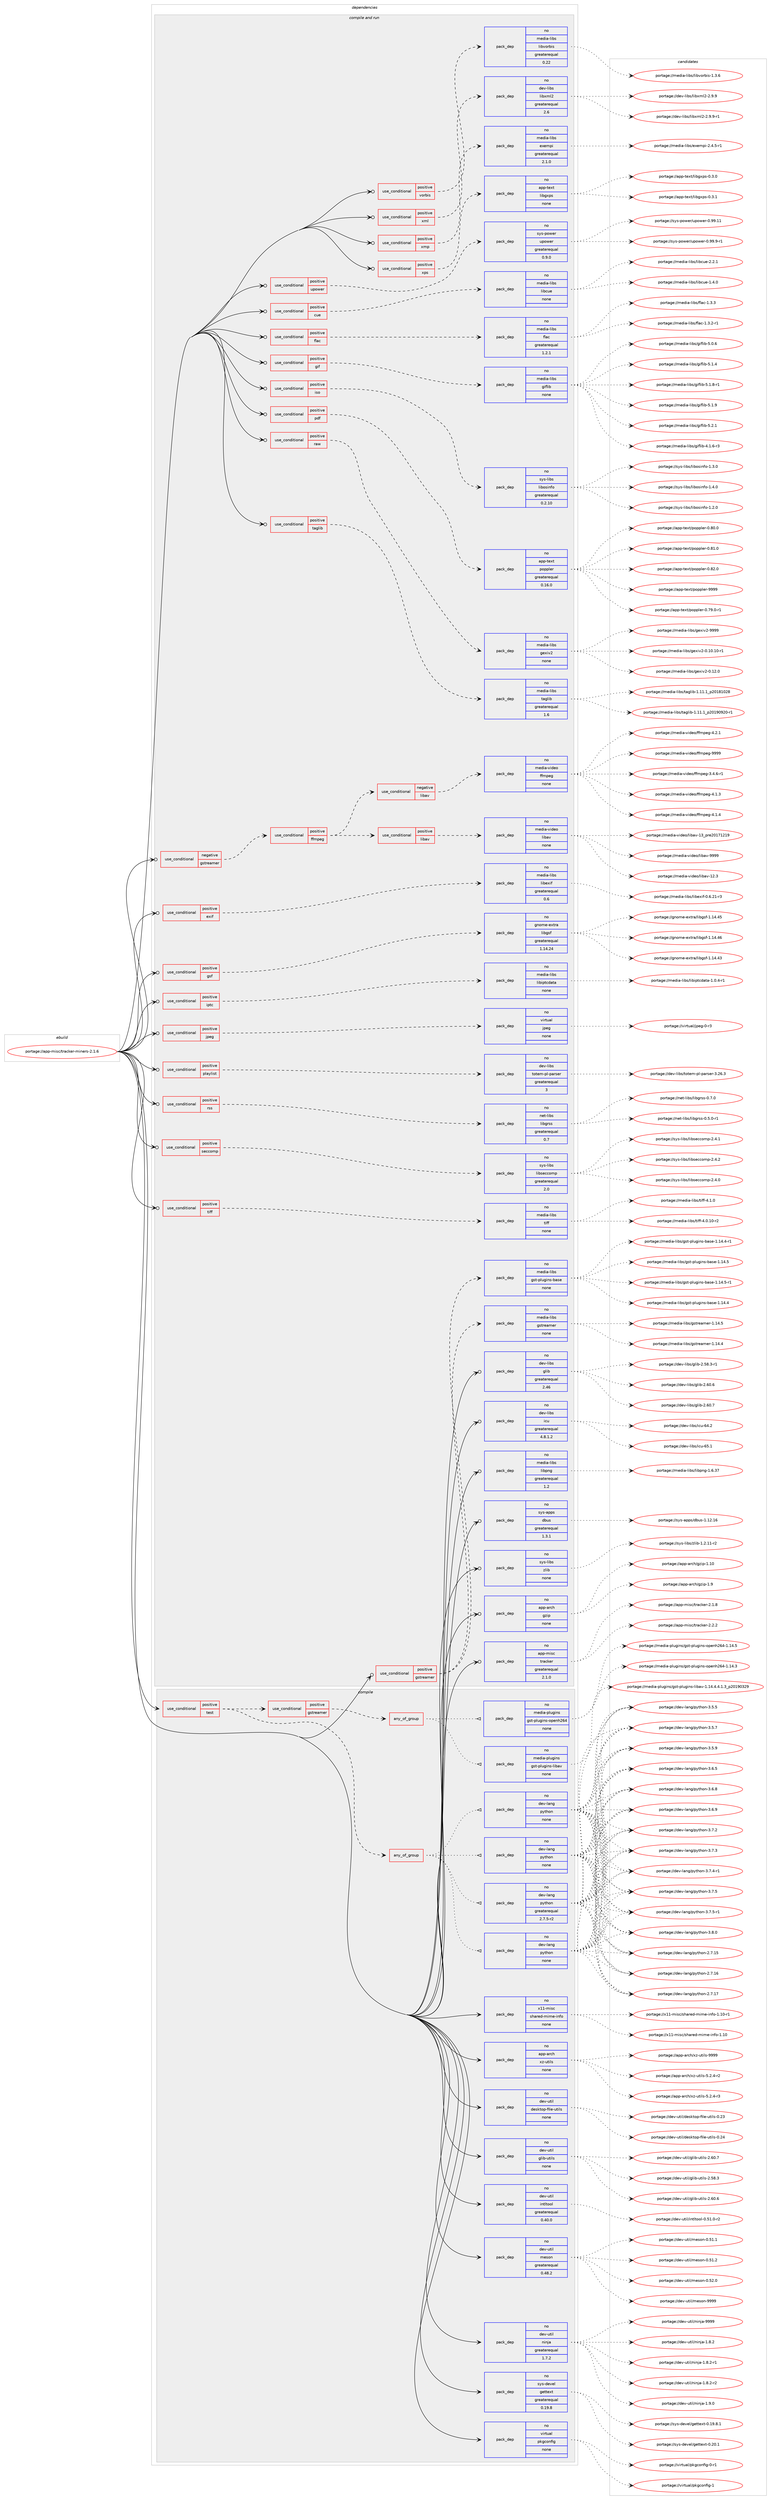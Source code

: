 digraph prolog {

# *************
# Graph options
# *************

newrank=true;
concentrate=true;
compound=true;
graph [rankdir=LR,fontname=Helvetica,fontsize=10,ranksep=1.5];#, ranksep=2.5, nodesep=0.2];
edge  [arrowhead=vee];
node  [fontname=Helvetica,fontsize=10];

# **********
# The ebuild
# **********

subgraph cluster_leftcol {
color=gray;
rank=same;
label=<<i>ebuild</i>>;
id [label="portage://app-misc/tracker-miners-2.1.6", color=red, width=4, href="../app-misc/tracker-miners-2.1.6.svg"];
}

# ****************
# The dependencies
# ****************

subgraph cluster_midcol {
color=gray;
label=<<i>dependencies</i>>;
subgraph cluster_compile {
fillcolor="#eeeeee";
style=filled;
label=<<i>compile</i>>;
subgraph cond9054 {
dependency36237 [label=<<TABLE BORDER="0" CELLBORDER="1" CELLSPACING="0" CELLPADDING="4"><TR><TD ROWSPAN="3" CELLPADDING="10">use_conditional</TD></TR><TR><TD>positive</TD></TR><TR><TD>test</TD></TR></TABLE>>, shape=none, color=red];
subgraph any576 {
dependency36238 [label=<<TABLE BORDER="0" CELLBORDER="1" CELLSPACING="0" CELLPADDING="4"><TR><TD CELLPADDING="10">any_of_group</TD></TR></TABLE>>, shape=none, color=red];subgraph pack26591 {
dependency36239 [label=<<TABLE BORDER="0" CELLBORDER="1" CELLSPACING="0" CELLPADDING="4" WIDTH="220"><TR><TD ROWSPAN="6" CELLPADDING="30">pack_dep</TD></TR><TR><TD WIDTH="110">no</TD></TR><TR><TD>dev-lang</TD></TR><TR><TD>python</TD></TR><TR><TD>none</TD></TR><TR><TD></TD></TR></TABLE>>, shape=none, color=blue];
}
dependency36238:e -> dependency36239:w [weight=20,style="dotted",arrowhead="oinv"];
subgraph pack26592 {
dependency36240 [label=<<TABLE BORDER="0" CELLBORDER="1" CELLSPACING="0" CELLPADDING="4" WIDTH="220"><TR><TD ROWSPAN="6" CELLPADDING="30">pack_dep</TD></TR><TR><TD WIDTH="110">no</TD></TR><TR><TD>dev-lang</TD></TR><TR><TD>python</TD></TR><TR><TD>none</TD></TR><TR><TD></TD></TR></TABLE>>, shape=none, color=blue];
}
dependency36238:e -> dependency36240:w [weight=20,style="dotted",arrowhead="oinv"];
subgraph pack26593 {
dependency36241 [label=<<TABLE BORDER="0" CELLBORDER="1" CELLSPACING="0" CELLPADDING="4" WIDTH="220"><TR><TD ROWSPAN="6" CELLPADDING="30">pack_dep</TD></TR><TR><TD WIDTH="110">no</TD></TR><TR><TD>dev-lang</TD></TR><TR><TD>python</TD></TR><TR><TD>none</TD></TR><TR><TD></TD></TR></TABLE>>, shape=none, color=blue];
}
dependency36238:e -> dependency36241:w [weight=20,style="dotted",arrowhead="oinv"];
subgraph pack26594 {
dependency36242 [label=<<TABLE BORDER="0" CELLBORDER="1" CELLSPACING="0" CELLPADDING="4" WIDTH="220"><TR><TD ROWSPAN="6" CELLPADDING="30">pack_dep</TD></TR><TR><TD WIDTH="110">no</TD></TR><TR><TD>dev-lang</TD></TR><TR><TD>python</TD></TR><TR><TD>greaterequal</TD></TR><TR><TD>2.7.5-r2</TD></TR></TABLE>>, shape=none, color=blue];
}
dependency36238:e -> dependency36242:w [weight=20,style="dotted",arrowhead="oinv"];
}
dependency36237:e -> dependency36238:w [weight=20,style="dashed",arrowhead="vee"];
subgraph cond9055 {
dependency36243 [label=<<TABLE BORDER="0" CELLBORDER="1" CELLSPACING="0" CELLPADDING="4"><TR><TD ROWSPAN="3" CELLPADDING="10">use_conditional</TD></TR><TR><TD>positive</TD></TR><TR><TD>gstreamer</TD></TR></TABLE>>, shape=none, color=red];
subgraph any577 {
dependency36244 [label=<<TABLE BORDER="0" CELLBORDER="1" CELLSPACING="0" CELLPADDING="4"><TR><TD CELLPADDING="10">any_of_group</TD></TR></TABLE>>, shape=none, color=red];subgraph pack26595 {
dependency36245 [label=<<TABLE BORDER="0" CELLBORDER="1" CELLSPACING="0" CELLPADDING="4" WIDTH="220"><TR><TD ROWSPAN="6" CELLPADDING="30">pack_dep</TD></TR><TR><TD WIDTH="110">no</TD></TR><TR><TD>media-plugins</TD></TR><TR><TD>gst-plugins-libav</TD></TR><TR><TD>none</TD></TR><TR><TD></TD></TR></TABLE>>, shape=none, color=blue];
}
dependency36244:e -> dependency36245:w [weight=20,style="dotted",arrowhead="oinv"];
subgraph pack26596 {
dependency36246 [label=<<TABLE BORDER="0" CELLBORDER="1" CELLSPACING="0" CELLPADDING="4" WIDTH="220"><TR><TD ROWSPAN="6" CELLPADDING="30">pack_dep</TD></TR><TR><TD WIDTH="110">no</TD></TR><TR><TD>media-plugins</TD></TR><TR><TD>gst-plugins-openh264</TD></TR><TR><TD>none</TD></TR><TR><TD></TD></TR></TABLE>>, shape=none, color=blue];
}
dependency36244:e -> dependency36246:w [weight=20,style="dotted",arrowhead="oinv"];
}
dependency36243:e -> dependency36244:w [weight=20,style="dashed",arrowhead="vee"];
}
dependency36237:e -> dependency36243:w [weight=20,style="dashed",arrowhead="vee"];
}
id:e -> dependency36237:w [weight=20,style="solid",arrowhead="vee"];
subgraph pack26597 {
dependency36247 [label=<<TABLE BORDER="0" CELLBORDER="1" CELLSPACING="0" CELLPADDING="4" WIDTH="220"><TR><TD ROWSPAN="6" CELLPADDING="30">pack_dep</TD></TR><TR><TD WIDTH="110">no</TD></TR><TR><TD>app-arch</TD></TR><TR><TD>xz-utils</TD></TR><TR><TD>none</TD></TR><TR><TD></TD></TR></TABLE>>, shape=none, color=blue];
}
id:e -> dependency36247:w [weight=20,style="solid",arrowhead="vee"];
subgraph pack26598 {
dependency36248 [label=<<TABLE BORDER="0" CELLBORDER="1" CELLSPACING="0" CELLPADDING="4" WIDTH="220"><TR><TD ROWSPAN="6" CELLPADDING="30">pack_dep</TD></TR><TR><TD WIDTH="110">no</TD></TR><TR><TD>dev-util</TD></TR><TR><TD>desktop-file-utils</TD></TR><TR><TD>none</TD></TR><TR><TD></TD></TR></TABLE>>, shape=none, color=blue];
}
id:e -> dependency36248:w [weight=20,style="solid",arrowhead="vee"];
subgraph pack26599 {
dependency36249 [label=<<TABLE BORDER="0" CELLBORDER="1" CELLSPACING="0" CELLPADDING="4" WIDTH="220"><TR><TD ROWSPAN="6" CELLPADDING="30">pack_dep</TD></TR><TR><TD WIDTH="110">no</TD></TR><TR><TD>dev-util</TD></TR><TR><TD>glib-utils</TD></TR><TR><TD>none</TD></TR><TR><TD></TD></TR></TABLE>>, shape=none, color=blue];
}
id:e -> dependency36249:w [weight=20,style="solid",arrowhead="vee"];
subgraph pack26600 {
dependency36250 [label=<<TABLE BORDER="0" CELLBORDER="1" CELLSPACING="0" CELLPADDING="4" WIDTH="220"><TR><TD ROWSPAN="6" CELLPADDING="30">pack_dep</TD></TR><TR><TD WIDTH="110">no</TD></TR><TR><TD>dev-util</TD></TR><TR><TD>intltool</TD></TR><TR><TD>greaterequal</TD></TR><TR><TD>0.40.0</TD></TR></TABLE>>, shape=none, color=blue];
}
id:e -> dependency36250:w [weight=20,style="solid",arrowhead="vee"];
subgraph pack26601 {
dependency36251 [label=<<TABLE BORDER="0" CELLBORDER="1" CELLSPACING="0" CELLPADDING="4" WIDTH="220"><TR><TD ROWSPAN="6" CELLPADDING="30">pack_dep</TD></TR><TR><TD WIDTH="110">no</TD></TR><TR><TD>dev-util</TD></TR><TR><TD>meson</TD></TR><TR><TD>greaterequal</TD></TR><TR><TD>0.48.2</TD></TR></TABLE>>, shape=none, color=blue];
}
id:e -> dependency36251:w [weight=20,style="solid",arrowhead="vee"];
subgraph pack26602 {
dependency36252 [label=<<TABLE BORDER="0" CELLBORDER="1" CELLSPACING="0" CELLPADDING="4" WIDTH="220"><TR><TD ROWSPAN="6" CELLPADDING="30">pack_dep</TD></TR><TR><TD WIDTH="110">no</TD></TR><TR><TD>dev-util</TD></TR><TR><TD>ninja</TD></TR><TR><TD>greaterequal</TD></TR><TR><TD>1.7.2</TD></TR></TABLE>>, shape=none, color=blue];
}
id:e -> dependency36252:w [weight=20,style="solid",arrowhead="vee"];
subgraph pack26603 {
dependency36253 [label=<<TABLE BORDER="0" CELLBORDER="1" CELLSPACING="0" CELLPADDING="4" WIDTH="220"><TR><TD ROWSPAN="6" CELLPADDING="30">pack_dep</TD></TR><TR><TD WIDTH="110">no</TD></TR><TR><TD>sys-devel</TD></TR><TR><TD>gettext</TD></TR><TR><TD>greaterequal</TD></TR><TR><TD>0.19.8</TD></TR></TABLE>>, shape=none, color=blue];
}
id:e -> dependency36253:w [weight=20,style="solid",arrowhead="vee"];
subgraph pack26604 {
dependency36254 [label=<<TABLE BORDER="0" CELLBORDER="1" CELLSPACING="0" CELLPADDING="4" WIDTH="220"><TR><TD ROWSPAN="6" CELLPADDING="30">pack_dep</TD></TR><TR><TD WIDTH="110">no</TD></TR><TR><TD>virtual</TD></TR><TR><TD>pkgconfig</TD></TR><TR><TD>none</TD></TR><TR><TD></TD></TR></TABLE>>, shape=none, color=blue];
}
id:e -> dependency36254:w [weight=20,style="solid",arrowhead="vee"];
subgraph pack26605 {
dependency36255 [label=<<TABLE BORDER="0" CELLBORDER="1" CELLSPACING="0" CELLPADDING="4" WIDTH="220"><TR><TD ROWSPAN="6" CELLPADDING="30">pack_dep</TD></TR><TR><TD WIDTH="110">no</TD></TR><TR><TD>x11-misc</TD></TR><TR><TD>shared-mime-info</TD></TR><TR><TD>none</TD></TR><TR><TD></TD></TR></TABLE>>, shape=none, color=blue];
}
id:e -> dependency36255:w [weight=20,style="solid",arrowhead="vee"];
}
subgraph cluster_compileandrun {
fillcolor="#eeeeee";
style=filled;
label=<<i>compile and run</i>>;
subgraph cond9056 {
dependency36256 [label=<<TABLE BORDER="0" CELLBORDER="1" CELLSPACING="0" CELLPADDING="4"><TR><TD ROWSPAN="3" CELLPADDING="10">use_conditional</TD></TR><TR><TD>negative</TD></TR><TR><TD>gstreamer</TD></TR></TABLE>>, shape=none, color=red];
subgraph cond9057 {
dependency36257 [label=<<TABLE BORDER="0" CELLBORDER="1" CELLSPACING="0" CELLPADDING="4"><TR><TD ROWSPAN="3" CELLPADDING="10">use_conditional</TD></TR><TR><TD>positive</TD></TR><TR><TD>ffmpeg</TD></TR></TABLE>>, shape=none, color=red];
subgraph cond9058 {
dependency36258 [label=<<TABLE BORDER="0" CELLBORDER="1" CELLSPACING="0" CELLPADDING="4"><TR><TD ROWSPAN="3" CELLPADDING="10">use_conditional</TD></TR><TR><TD>positive</TD></TR><TR><TD>libav</TD></TR></TABLE>>, shape=none, color=red];
subgraph pack26606 {
dependency36259 [label=<<TABLE BORDER="0" CELLBORDER="1" CELLSPACING="0" CELLPADDING="4" WIDTH="220"><TR><TD ROWSPAN="6" CELLPADDING="30">pack_dep</TD></TR><TR><TD WIDTH="110">no</TD></TR><TR><TD>media-video</TD></TR><TR><TD>libav</TD></TR><TR><TD>none</TD></TR><TR><TD></TD></TR></TABLE>>, shape=none, color=blue];
}
dependency36258:e -> dependency36259:w [weight=20,style="dashed",arrowhead="vee"];
}
dependency36257:e -> dependency36258:w [weight=20,style="dashed",arrowhead="vee"];
subgraph cond9059 {
dependency36260 [label=<<TABLE BORDER="0" CELLBORDER="1" CELLSPACING="0" CELLPADDING="4"><TR><TD ROWSPAN="3" CELLPADDING="10">use_conditional</TD></TR><TR><TD>negative</TD></TR><TR><TD>libav</TD></TR></TABLE>>, shape=none, color=red];
subgraph pack26607 {
dependency36261 [label=<<TABLE BORDER="0" CELLBORDER="1" CELLSPACING="0" CELLPADDING="4" WIDTH="220"><TR><TD ROWSPAN="6" CELLPADDING="30">pack_dep</TD></TR><TR><TD WIDTH="110">no</TD></TR><TR><TD>media-video</TD></TR><TR><TD>ffmpeg</TD></TR><TR><TD>none</TD></TR><TR><TD></TD></TR></TABLE>>, shape=none, color=blue];
}
dependency36260:e -> dependency36261:w [weight=20,style="dashed",arrowhead="vee"];
}
dependency36257:e -> dependency36260:w [weight=20,style="dashed",arrowhead="vee"];
}
dependency36256:e -> dependency36257:w [weight=20,style="dashed",arrowhead="vee"];
}
id:e -> dependency36256:w [weight=20,style="solid",arrowhead="odotvee"];
subgraph cond9060 {
dependency36262 [label=<<TABLE BORDER="0" CELLBORDER="1" CELLSPACING="0" CELLPADDING="4"><TR><TD ROWSPAN="3" CELLPADDING="10">use_conditional</TD></TR><TR><TD>positive</TD></TR><TR><TD>cue</TD></TR></TABLE>>, shape=none, color=red];
subgraph pack26608 {
dependency36263 [label=<<TABLE BORDER="0" CELLBORDER="1" CELLSPACING="0" CELLPADDING="4" WIDTH="220"><TR><TD ROWSPAN="6" CELLPADDING="30">pack_dep</TD></TR><TR><TD WIDTH="110">no</TD></TR><TR><TD>media-libs</TD></TR><TR><TD>libcue</TD></TR><TR><TD>none</TD></TR><TR><TD></TD></TR></TABLE>>, shape=none, color=blue];
}
dependency36262:e -> dependency36263:w [weight=20,style="dashed",arrowhead="vee"];
}
id:e -> dependency36262:w [weight=20,style="solid",arrowhead="odotvee"];
subgraph cond9061 {
dependency36264 [label=<<TABLE BORDER="0" CELLBORDER="1" CELLSPACING="0" CELLPADDING="4"><TR><TD ROWSPAN="3" CELLPADDING="10">use_conditional</TD></TR><TR><TD>positive</TD></TR><TR><TD>exif</TD></TR></TABLE>>, shape=none, color=red];
subgraph pack26609 {
dependency36265 [label=<<TABLE BORDER="0" CELLBORDER="1" CELLSPACING="0" CELLPADDING="4" WIDTH="220"><TR><TD ROWSPAN="6" CELLPADDING="30">pack_dep</TD></TR><TR><TD WIDTH="110">no</TD></TR><TR><TD>media-libs</TD></TR><TR><TD>libexif</TD></TR><TR><TD>greaterequal</TD></TR><TR><TD>0.6</TD></TR></TABLE>>, shape=none, color=blue];
}
dependency36264:e -> dependency36265:w [weight=20,style="dashed",arrowhead="vee"];
}
id:e -> dependency36264:w [weight=20,style="solid",arrowhead="odotvee"];
subgraph cond9062 {
dependency36266 [label=<<TABLE BORDER="0" CELLBORDER="1" CELLSPACING="0" CELLPADDING="4"><TR><TD ROWSPAN="3" CELLPADDING="10">use_conditional</TD></TR><TR><TD>positive</TD></TR><TR><TD>flac</TD></TR></TABLE>>, shape=none, color=red];
subgraph pack26610 {
dependency36267 [label=<<TABLE BORDER="0" CELLBORDER="1" CELLSPACING="0" CELLPADDING="4" WIDTH="220"><TR><TD ROWSPAN="6" CELLPADDING="30">pack_dep</TD></TR><TR><TD WIDTH="110">no</TD></TR><TR><TD>media-libs</TD></TR><TR><TD>flac</TD></TR><TR><TD>greaterequal</TD></TR><TR><TD>1.2.1</TD></TR></TABLE>>, shape=none, color=blue];
}
dependency36266:e -> dependency36267:w [weight=20,style="dashed",arrowhead="vee"];
}
id:e -> dependency36266:w [weight=20,style="solid",arrowhead="odotvee"];
subgraph cond9063 {
dependency36268 [label=<<TABLE BORDER="0" CELLBORDER="1" CELLSPACING="0" CELLPADDING="4"><TR><TD ROWSPAN="3" CELLPADDING="10">use_conditional</TD></TR><TR><TD>positive</TD></TR><TR><TD>gif</TD></TR></TABLE>>, shape=none, color=red];
subgraph pack26611 {
dependency36269 [label=<<TABLE BORDER="0" CELLBORDER="1" CELLSPACING="0" CELLPADDING="4" WIDTH="220"><TR><TD ROWSPAN="6" CELLPADDING="30">pack_dep</TD></TR><TR><TD WIDTH="110">no</TD></TR><TR><TD>media-libs</TD></TR><TR><TD>giflib</TD></TR><TR><TD>none</TD></TR><TR><TD></TD></TR></TABLE>>, shape=none, color=blue];
}
dependency36268:e -> dependency36269:w [weight=20,style="dashed",arrowhead="vee"];
}
id:e -> dependency36268:w [weight=20,style="solid",arrowhead="odotvee"];
subgraph cond9064 {
dependency36270 [label=<<TABLE BORDER="0" CELLBORDER="1" CELLSPACING="0" CELLPADDING="4"><TR><TD ROWSPAN="3" CELLPADDING="10">use_conditional</TD></TR><TR><TD>positive</TD></TR><TR><TD>gsf</TD></TR></TABLE>>, shape=none, color=red];
subgraph pack26612 {
dependency36271 [label=<<TABLE BORDER="0" CELLBORDER="1" CELLSPACING="0" CELLPADDING="4" WIDTH="220"><TR><TD ROWSPAN="6" CELLPADDING="30">pack_dep</TD></TR><TR><TD WIDTH="110">no</TD></TR><TR><TD>gnome-extra</TD></TR><TR><TD>libgsf</TD></TR><TR><TD>greaterequal</TD></TR><TR><TD>1.14.24</TD></TR></TABLE>>, shape=none, color=blue];
}
dependency36270:e -> dependency36271:w [weight=20,style="dashed",arrowhead="vee"];
}
id:e -> dependency36270:w [weight=20,style="solid",arrowhead="odotvee"];
subgraph cond9065 {
dependency36272 [label=<<TABLE BORDER="0" CELLBORDER="1" CELLSPACING="0" CELLPADDING="4"><TR><TD ROWSPAN="3" CELLPADDING="10">use_conditional</TD></TR><TR><TD>positive</TD></TR><TR><TD>gstreamer</TD></TR></TABLE>>, shape=none, color=red];
subgraph pack26613 {
dependency36273 [label=<<TABLE BORDER="0" CELLBORDER="1" CELLSPACING="0" CELLPADDING="4" WIDTH="220"><TR><TD ROWSPAN="6" CELLPADDING="30">pack_dep</TD></TR><TR><TD WIDTH="110">no</TD></TR><TR><TD>media-libs</TD></TR><TR><TD>gstreamer</TD></TR><TR><TD>none</TD></TR><TR><TD></TD></TR></TABLE>>, shape=none, color=blue];
}
dependency36272:e -> dependency36273:w [weight=20,style="dashed",arrowhead="vee"];
subgraph pack26614 {
dependency36274 [label=<<TABLE BORDER="0" CELLBORDER="1" CELLSPACING="0" CELLPADDING="4" WIDTH="220"><TR><TD ROWSPAN="6" CELLPADDING="30">pack_dep</TD></TR><TR><TD WIDTH="110">no</TD></TR><TR><TD>media-libs</TD></TR><TR><TD>gst-plugins-base</TD></TR><TR><TD>none</TD></TR><TR><TD></TD></TR></TABLE>>, shape=none, color=blue];
}
dependency36272:e -> dependency36274:w [weight=20,style="dashed",arrowhead="vee"];
}
id:e -> dependency36272:w [weight=20,style="solid",arrowhead="odotvee"];
subgraph cond9066 {
dependency36275 [label=<<TABLE BORDER="0" CELLBORDER="1" CELLSPACING="0" CELLPADDING="4"><TR><TD ROWSPAN="3" CELLPADDING="10">use_conditional</TD></TR><TR><TD>positive</TD></TR><TR><TD>iptc</TD></TR></TABLE>>, shape=none, color=red];
subgraph pack26615 {
dependency36276 [label=<<TABLE BORDER="0" CELLBORDER="1" CELLSPACING="0" CELLPADDING="4" WIDTH="220"><TR><TD ROWSPAN="6" CELLPADDING="30">pack_dep</TD></TR><TR><TD WIDTH="110">no</TD></TR><TR><TD>media-libs</TD></TR><TR><TD>libiptcdata</TD></TR><TR><TD>none</TD></TR><TR><TD></TD></TR></TABLE>>, shape=none, color=blue];
}
dependency36275:e -> dependency36276:w [weight=20,style="dashed",arrowhead="vee"];
}
id:e -> dependency36275:w [weight=20,style="solid",arrowhead="odotvee"];
subgraph cond9067 {
dependency36277 [label=<<TABLE BORDER="0" CELLBORDER="1" CELLSPACING="0" CELLPADDING="4"><TR><TD ROWSPAN="3" CELLPADDING="10">use_conditional</TD></TR><TR><TD>positive</TD></TR><TR><TD>iso</TD></TR></TABLE>>, shape=none, color=red];
subgraph pack26616 {
dependency36278 [label=<<TABLE BORDER="0" CELLBORDER="1" CELLSPACING="0" CELLPADDING="4" WIDTH="220"><TR><TD ROWSPAN="6" CELLPADDING="30">pack_dep</TD></TR><TR><TD WIDTH="110">no</TD></TR><TR><TD>sys-libs</TD></TR><TR><TD>libosinfo</TD></TR><TR><TD>greaterequal</TD></TR><TR><TD>0.2.10</TD></TR></TABLE>>, shape=none, color=blue];
}
dependency36277:e -> dependency36278:w [weight=20,style="dashed",arrowhead="vee"];
}
id:e -> dependency36277:w [weight=20,style="solid",arrowhead="odotvee"];
subgraph cond9068 {
dependency36279 [label=<<TABLE BORDER="0" CELLBORDER="1" CELLSPACING="0" CELLPADDING="4"><TR><TD ROWSPAN="3" CELLPADDING="10">use_conditional</TD></TR><TR><TD>positive</TD></TR><TR><TD>jpeg</TD></TR></TABLE>>, shape=none, color=red];
subgraph pack26617 {
dependency36280 [label=<<TABLE BORDER="0" CELLBORDER="1" CELLSPACING="0" CELLPADDING="4" WIDTH="220"><TR><TD ROWSPAN="6" CELLPADDING="30">pack_dep</TD></TR><TR><TD WIDTH="110">no</TD></TR><TR><TD>virtual</TD></TR><TR><TD>jpeg</TD></TR><TR><TD>none</TD></TR><TR><TD></TD></TR></TABLE>>, shape=none, color=blue];
}
dependency36279:e -> dependency36280:w [weight=20,style="dashed",arrowhead="vee"];
}
id:e -> dependency36279:w [weight=20,style="solid",arrowhead="odotvee"];
subgraph cond9069 {
dependency36281 [label=<<TABLE BORDER="0" CELLBORDER="1" CELLSPACING="0" CELLPADDING="4"><TR><TD ROWSPAN="3" CELLPADDING="10">use_conditional</TD></TR><TR><TD>positive</TD></TR><TR><TD>pdf</TD></TR></TABLE>>, shape=none, color=red];
subgraph pack26618 {
dependency36282 [label=<<TABLE BORDER="0" CELLBORDER="1" CELLSPACING="0" CELLPADDING="4" WIDTH="220"><TR><TD ROWSPAN="6" CELLPADDING="30">pack_dep</TD></TR><TR><TD WIDTH="110">no</TD></TR><TR><TD>app-text</TD></TR><TR><TD>poppler</TD></TR><TR><TD>greaterequal</TD></TR><TR><TD>0.16.0</TD></TR></TABLE>>, shape=none, color=blue];
}
dependency36281:e -> dependency36282:w [weight=20,style="dashed",arrowhead="vee"];
}
id:e -> dependency36281:w [weight=20,style="solid",arrowhead="odotvee"];
subgraph cond9070 {
dependency36283 [label=<<TABLE BORDER="0" CELLBORDER="1" CELLSPACING="0" CELLPADDING="4"><TR><TD ROWSPAN="3" CELLPADDING="10">use_conditional</TD></TR><TR><TD>positive</TD></TR><TR><TD>playlist</TD></TR></TABLE>>, shape=none, color=red];
subgraph pack26619 {
dependency36284 [label=<<TABLE BORDER="0" CELLBORDER="1" CELLSPACING="0" CELLPADDING="4" WIDTH="220"><TR><TD ROWSPAN="6" CELLPADDING="30">pack_dep</TD></TR><TR><TD WIDTH="110">no</TD></TR><TR><TD>dev-libs</TD></TR><TR><TD>totem-pl-parser</TD></TR><TR><TD>greaterequal</TD></TR><TR><TD>3</TD></TR></TABLE>>, shape=none, color=blue];
}
dependency36283:e -> dependency36284:w [weight=20,style="dashed",arrowhead="vee"];
}
id:e -> dependency36283:w [weight=20,style="solid",arrowhead="odotvee"];
subgraph cond9071 {
dependency36285 [label=<<TABLE BORDER="0" CELLBORDER="1" CELLSPACING="0" CELLPADDING="4"><TR><TD ROWSPAN="3" CELLPADDING="10">use_conditional</TD></TR><TR><TD>positive</TD></TR><TR><TD>raw</TD></TR></TABLE>>, shape=none, color=red];
subgraph pack26620 {
dependency36286 [label=<<TABLE BORDER="0" CELLBORDER="1" CELLSPACING="0" CELLPADDING="4" WIDTH="220"><TR><TD ROWSPAN="6" CELLPADDING="30">pack_dep</TD></TR><TR><TD WIDTH="110">no</TD></TR><TR><TD>media-libs</TD></TR><TR><TD>gexiv2</TD></TR><TR><TD>none</TD></TR><TR><TD></TD></TR></TABLE>>, shape=none, color=blue];
}
dependency36285:e -> dependency36286:w [weight=20,style="dashed",arrowhead="vee"];
}
id:e -> dependency36285:w [weight=20,style="solid",arrowhead="odotvee"];
subgraph cond9072 {
dependency36287 [label=<<TABLE BORDER="0" CELLBORDER="1" CELLSPACING="0" CELLPADDING="4"><TR><TD ROWSPAN="3" CELLPADDING="10">use_conditional</TD></TR><TR><TD>positive</TD></TR><TR><TD>rss</TD></TR></TABLE>>, shape=none, color=red];
subgraph pack26621 {
dependency36288 [label=<<TABLE BORDER="0" CELLBORDER="1" CELLSPACING="0" CELLPADDING="4" WIDTH="220"><TR><TD ROWSPAN="6" CELLPADDING="30">pack_dep</TD></TR><TR><TD WIDTH="110">no</TD></TR><TR><TD>net-libs</TD></TR><TR><TD>libgrss</TD></TR><TR><TD>greaterequal</TD></TR><TR><TD>0.7</TD></TR></TABLE>>, shape=none, color=blue];
}
dependency36287:e -> dependency36288:w [weight=20,style="dashed",arrowhead="vee"];
}
id:e -> dependency36287:w [weight=20,style="solid",arrowhead="odotvee"];
subgraph cond9073 {
dependency36289 [label=<<TABLE BORDER="0" CELLBORDER="1" CELLSPACING="0" CELLPADDING="4"><TR><TD ROWSPAN="3" CELLPADDING="10">use_conditional</TD></TR><TR><TD>positive</TD></TR><TR><TD>seccomp</TD></TR></TABLE>>, shape=none, color=red];
subgraph pack26622 {
dependency36290 [label=<<TABLE BORDER="0" CELLBORDER="1" CELLSPACING="0" CELLPADDING="4" WIDTH="220"><TR><TD ROWSPAN="6" CELLPADDING="30">pack_dep</TD></TR><TR><TD WIDTH="110">no</TD></TR><TR><TD>sys-libs</TD></TR><TR><TD>libseccomp</TD></TR><TR><TD>greaterequal</TD></TR><TR><TD>2.0</TD></TR></TABLE>>, shape=none, color=blue];
}
dependency36289:e -> dependency36290:w [weight=20,style="dashed",arrowhead="vee"];
}
id:e -> dependency36289:w [weight=20,style="solid",arrowhead="odotvee"];
subgraph cond9074 {
dependency36291 [label=<<TABLE BORDER="0" CELLBORDER="1" CELLSPACING="0" CELLPADDING="4"><TR><TD ROWSPAN="3" CELLPADDING="10">use_conditional</TD></TR><TR><TD>positive</TD></TR><TR><TD>taglib</TD></TR></TABLE>>, shape=none, color=red];
subgraph pack26623 {
dependency36292 [label=<<TABLE BORDER="0" CELLBORDER="1" CELLSPACING="0" CELLPADDING="4" WIDTH="220"><TR><TD ROWSPAN="6" CELLPADDING="30">pack_dep</TD></TR><TR><TD WIDTH="110">no</TD></TR><TR><TD>media-libs</TD></TR><TR><TD>taglib</TD></TR><TR><TD>greaterequal</TD></TR><TR><TD>1.6</TD></TR></TABLE>>, shape=none, color=blue];
}
dependency36291:e -> dependency36292:w [weight=20,style="dashed",arrowhead="vee"];
}
id:e -> dependency36291:w [weight=20,style="solid",arrowhead="odotvee"];
subgraph cond9075 {
dependency36293 [label=<<TABLE BORDER="0" CELLBORDER="1" CELLSPACING="0" CELLPADDING="4"><TR><TD ROWSPAN="3" CELLPADDING="10">use_conditional</TD></TR><TR><TD>positive</TD></TR><TR><TD>tiff</TD></TR></TABLE>>, shape=none, color=red];
subgraph pack26624 {
dependency36294 [label=<<TABLE BORDER="0" CELLBORDER="1" CELLSPACING="0" CELLPADDING="4" WIDTH="220"><TR><TD ROWSPAN="6" CELLPADDING="30">pack_dep</TD></TR><TR><TD WIDTH="110">no</TD></TR><TR><TD>media-libs</TD></TR><TR><TD>tiff</TD></TR><TR><TD>none</TD></TR><TR><TD></TD></TR></TABLE>>, shape=none, color=blue];
}
dependency36293:e -> dependency36294:w [weight=20,style="dashed",arrowhead="vee"];
}
id:e -> dependency36293:w [weight=20,style="solid",arrowhead="odotvee"];
subgraph cond9076 {
dependency36295 [label=<<TABLE BORDER="0" CELLBORDER="1" CELLSPACING="0" CELLPADDING="4"><TR><TD ROWSPAN="3" CELLPADDING="10">use_conditional</TD></TR><TR><TD>positive</TD></TR><TR><TD>upower</TD></TR></TABLE>>, shape=none, color=red];
subgraph pack26625 {
dependency36296 [label=<<TABLE BORDER="0" CELLBORDER="1" CELLSPACING="0" CELLPADDING="4" WIDTH="220"><TR><TD ROWSPAN="6" CELLPADDING="30">pack_dep</TD></TR><TR><TD WIDTH="110">no</TD></TR><TR><TD>sys-power</TD></TR><TR><TD>upower</TD></TR><TR><TD>greaterequal</TD></TR><TR><TD>0.9.0</TD></TR></TABLE>>, shape=none, color=blue];
}
dependency36295:e -> dependency36296:w [weight=20,style="dashed",arrowhead="vee"];
}
id:e -> dependency36295:w [weight=20,style="solid",arrowhead="odotvee"];
subgraph cond9077 {
dependency36297 [label=<<TABLE BORDER="0" CELLBORDER="1" CELLSPACING="0" CELLPADDING="4"><TR><TD ROWSPAN="3" CELLPADDING="10">use_conditional</TD></TR><TR><TD>positive</TD></TR><TR><TD>vorbis</TD></TR></TABLE>>, shape=none, color=red];
subgraph pack26626 {
dependency36298 [label=<<TABLE BORDER="0" CELLBORDER="1" CELLSPACING="0" CELLPADDING="4" WIDTH="220"><TR><TD ROWSPAN="6" CELLPADDING="30">pack_dep</TD></TR><TR><TD WIDTH="110">no</TD></TR><TR><TD>media-libs</TD></TR><TR><TD>libvorbis</TD></TR><TR><TD>greaterequal</TD></TR><TR><TD>0.22</TD></TR></TABLE>>, shape=none, color=blue];
}
dependency36297:e -> dependency36298:w [weight=20,style="dashed",arrowhead="vee"];
}
id:e -> dependency36297:w [weight=20,style="solid",arrowhead="odotvee"];
subgraph cond9078 {
dependency36299 [label=<<TABLE BORDER="0" CELLBORDER="1" CELLSPACING="0" CELLPADDING="4"><TR><TD ROWSPAN="3" CELLPADDING="10">use_conditional</TD></TR><TR><TD>positive</TD></TR><TR><TD>xml</TD></TR></TABLE>>, shape=none, color=red];
subgraph pack26627 {
dependency36300 [label=<<TABLE BORDER="0" CELLBORDER="1" CELLSPACING="0" CELLPADDING="4" WIDTH="220"><TR><TD ROWSPAN="6" CELLPADDING="30">pack_dep</TD></TR><TR><TD WIDTH="110">no</TD></TR><TR><TD>dev-libs</TD></TR><TR><TD>libxml2</TD></TR><TR><TD>greaterequal</TD></TR><TR><TD>2.6</TD></TR></TABLE>>, shape=none, color=blue];
}
dependency36299:e -> dependency36300:w [weight=20,style="dashed",arrowhead="vee"];
}
id:e -> dependency36299:w [weight=20,style="solid",arrowhead="odotvee"];
subgraph cond9079 {
dependency36301 [label=<<TABLE BORDER="0" CELLBORDER="1" CELLSPACING="0" CELLPADDING="4"><TR><TD ROWSPAN="3" CELLPADDING="10">use_conditional</TD></TR><TR><TD>positive</TD></TR><TR><TD>xmp</TD></TR></TABLE>>, shape=none, color=red];
subgraph pack26628 {
dependency36302 [label=<<TABLE BORDER="0" CELLBORDER="1" CELLSPACING="0" CELLPADDING="4" WIDTH="220"><TR><TD ROWSPAN="6" CELLPADDING="30">pack_dep</TD></TR><TR><TD WIDTH="110">no</TD></TR><TR><TD>media-libs</TD></TR><TR><TD>exempi</TD></TR><TR><TD>greaterequal</TD></TR><TR><TD>2.1.0</TD></TR></TABLE>>, shape=none, color=blue];
}
dependency36301:e -> dependency36302:w [weight=20,style="dashed",arrowhead="vee"];
}
id:e -> dependency36301:w [weight=20,style="solid",arrowhead="odotvee"];
subgraph cond9080 {
dependency36303 [label=<<TABLE BORDER="0" CELLBORDER="1" CELLSPACING="0" CELLPADDING="4"><TR><TD ROWSPAN="3" CELLPADDING="10">use_conditional</TD></TR><TR><TD>positive</TD></TR><TR><TD>xps</TD></TR></TABLE>>, shape=none, color=red];
subgraph pack26629 {
dependency36304 [label=<<TABLE BORDER="0" CELLBORDER="1" CELLSPACING="0" CELLPADDING="4" WIDTH="220"><TR><TD ROWSPAN="6" CELLPADDING="30">pack_dep</TD></TR><TR><TD WIDTH="110">no</TD></TR><TR><TD>app-text</TD></TR><TR><TD>libgxps</TD></TR><TR><TD>none</TD></TR><TR><TD></TD></TR></TABLE>>, shape=none, color=blue];
}
dependency36303:e -> dependency36304:w [weight=20,style="dashed",arrowhead="vee"];
}
id:e -> dependency36303:w [weight=20,style="solid",arrowhead="odotvee"];
subgraph pack26630 {
dependency36305 [label=<<TABLE BORDER="0" CELLBORDER="1" CELLSPACING="0" CELLPADDING="4" WIDTH="220"><TR><TD ROWSPAN="6" CELLPADDING="30">pack_dep</TD></TR><TR><TD WIDTH="110">no</TD></TR><TR><TD>app-arch</TD></TR><TR><TD>gzip</TD></TR><TR><TD>none</TD></TR><TR><TD></TD></TR></TABLE>>, shape=none, color=blue];
}
id:e -> dependency36305:w [weight=20,style="solid",arrowhead="odotvee"];
subgraph pack26631 {
dependency36306 [label=<<TABLE BORDER="0" CELLBORDER="1" CELLSPACING="0" CELLPADDING="4" WIDTH="220"><TR><TD ROWSPAN="6" CELLPADDING="30">pack_dep</TD></TR><TR><TD WIDTH="110">no</TD></TR><TR><TD>app-misc</TD></TR><TR><TD>tracker</TD></TR><TR><TD>greaterequal</TD></TR><TR><TD>2.1.0</TD></TR></TABLE>>, shape=none, color=blue];
}
id:e -> dependency36306:w [weight=20,style="solid",arrowhead="odotvee"];
subgraph pack26632 {
dependency36307 [label=<<TABLE BORDER="0" CELLBORDER="1" CELLSPACING="0" CELLPADDING="4" WIDTH="220"><TR><TD ROWSPAN="6" CELLPADDING="30">pack_dep</TD></TR><TR><TD WIDTH="110">no</TD></TR><TR><TD>dev-libs</TD></TR><TR><TD>glib</TD></TR><TR><TD>greaterequal</TD></TR><TR><TD>2.46</TD></TR></TABLE>>, shape=none, color=blue];
}
id:e -> dependency36307:w [weight=20,style="solid",arrowhead="odotvee"];
subgraph pack26633 {
dependency36308 [label=<<TABLE BORDER="0" CELLBORDER="1" CELLSPACING="0" CELLPADDING="4" WIDTH="220"><TR><TD ROWSPAN="6" CELLPADDING="30">pack_dep</TD></TR><TR><TD WIDTH="110">no</TD></TR><TR><TD>dev-libs</TD></TR><TR><TD>icu</TD></TR><TR><TD>greaterequal</TD></TR><TR><TD>4.8.1.2</TD></TR></TABLE>>, shape=none, color=blue];
}
id:e -> dependency36308:w [weight=20,style="solid",arrowhead="odotvee"];
subgraph pack26634 {
dependency36309 [label=<<TABLE BORDER="0" CELLBORDER="1" CELLSPACING="0" CELLPADDING="4" WIDTH="220"><TR><TD ROWSPAN="6" CELLPADDING="30">pack_dep</TD></TR><TR><TD WIDTH="110">no</TD></TR><TR><TD>media-libs</TD></TR><TR><TD>libpng</TD></TR><TR><TD>greaterequal</TD></TR><TR><TD>1.2</TD></TR></TABLE>>, shape=none, color=blue];
}
id:e -> dependency36309:w [weight=20,style="solid",arrowhead="odotvee"];
subgraph pack26635 {
dependency36310 [label=<<TABLE BORDER="0" CELLBORDER="1" CELLSPACING="0" CELLPADDING="4" WIDTH="220"><TR><TD ROWSPAN="6" CELLPADDING="30">pack_dep</TD></TR><TR><TD WIDTH="110">no</TD></TR><TR><TD>sys-apps</TD></TR><TR><TD>dbus</TD></TR><TR><TD>greaterequal</TD></TR><TR><TD>1.3.1</TD></TR></TABLE>>, shape=none, color=blue];
}
id:e -> dependency36310:w [weight=20,style="solid",arrowhead="odotvee"];
subgraph pack26636 {
dependency36311 [label=<<TABLE BORDER="0" CELLBORDER="1" CELLSPACING="0" CELLPADDING="4" WIDTH="220"><TR><TD ROWSPAN="6" CELLPADDING="30">pack_dep</TD></TR><TR><TD WIDTH="110">no</TD></TR><TR><TD>sys-libs</TD></TR><TR><TD>zlib</TD></TR><TR><TD>none</TD></TR><TR><TD></TD></TR></TABLE>>, shape=none, color=blue];
}
id:e -> dependency36311:w [weight=20,style="solid",arrowhead="odotvee"];
}
subgraph cluster_run {
fillcolor="#eeeeee";
style=filled;
label=<<i>run</i>>;
}
}

# **************
# The candidates
# **************

subgraph cluster_choices {
rank=same;
color=gray;
label=<<i>candidates</i>>;

subgraph choice26591 {
color=black;
nodesep=1;
choiceportage10010111845108971101034711212111610411111045504655464953 [label="portage://dev-lang/python-2.7.15", color=red, width=4,href="../dev-lang/python-2.7.15.svg"];
choiceportage10010111845108971101034711212111610411111045504655464954 [label="portage://dev-lang/python-2.7.16", color=red, width=4,href="../dev-lang/python-2.7.16.svg"];
choiceportage10010111845108971101034711212111610411111045504655464955 [label="portage://dev-lang/python-2.7.17", color=red, width=4,href="../dev-lang/python-2.7.17.svg"];
choiceportage100101118451089711010347112121116104111110455146534653 [label="portage://dev-lang/python-3.5.5", color=red, width=4,href="../dev-lang/python-3.5.5.svg"];
choiceportage100101118451089711010347112121116104111110455146534655 [label="portage://dev-lang/python-3.5.7", color=red, width=4,href="../dev-lang/python-3.5.7.svg"];
choiceportage100101118451089711010347112121116104111110455146534657 [label="portage://dev-lang/python-3.5.9", color=red, width=4,href="../dev-lang/python-3.5.9.svg"];
choiceportage100101118451089711010347112121116104111110455146544653 [label="portage://dev-lang/python-3.6.5", color=red, width=4,href="../dev-lang/python-3.6.5.svg"];
choiceportage100101118451089711010347112121116104111110455146544656 [label="portage://dev-lang/python-3.6.8", color=red, width=4,href="../dev-lang/python-3.6.8.svg"];
choiceportage100101118451089711010347112121116104111110455146544657 [label="portage://dev-lang/python-3.6.9", color=red, width=4,href="../dev-lang/python-3.6.9.svg"];
choiceportage100101118451089711010347112121116104111110455146554650 [label="portage://dev-lang/python-3.7.2", color=red, width=4,href="../dev-lang/python-3.7.2.svg"];
choiceportage100101118451089711010347112121116104111110455146554651 [label="portage://dev-lang/python-3.7.3", color=red, width=4,href="../dev-lang/python-3.7.3.svg"];
choiceportage1001011184510897110103471121211161041111104551465546524511449 [label="portage://dev-lang/python-3.7.4-r1", color=red, width=4,href="../dev-lang/python-3.7.4-r1.svg"];
choiceportage100101118451089711010347112121116104111110455146554653 [label="portage://dev-lang/python-3.7.5", color=red, width=4,href="../dev-lang/python-3.7.5.svg"];
choiceportage1001011184510897110103471121211161041111104551465546534511449 [label="portage://dev-lang/python-3.7.5-r1", color=red, width=4,href="../dev-lang/python-3.7.5-r1.svg"];
choiceportage100101118451089711010347112121116104111110455146564648 [label="portage://dev-lang/python-3.8.0", color=red, width=4,href="../dev-lang/python-3.8.0.svg"];
dependency36239:e -> choiceportage10010111845108971101034711212111610411111045504655464953:w [style=dotted,weight="100"];
dependency36239:e -> choiceportage10010111845108971101034711212111610411111045504655464954:w [style=dotted,weight="100"];
dependency36239:e -> choiceportage10010111845108971101034711212111610411111045504655464955:w [style=dotted,weight="100"];
dependency36239:e -> choiceportage100101118451089711010347112121116104111110455146534653:w [style=dotted,weight="100"];
dependency36239:e -> choiceportage100101118451089711010347112121116104111110455146534655:w [style=dotted,weight="100"];
dependency36239:e -> choiceportage100101118451089711010347112121116104111110455146534657:w [style=dotted,weight="100"];
dependency36239:e -> choiceportage100101118451089711010347112121116104111110455146544653:w [style=dotted,weight="100"];
dependency36239:e -> choiceportage100101118451089711010347112121116104111110455146544656:w [style=dotted,weight="100"];
dependency36239:e -> choiceportage100101118451089711010347112121116104111110455146544657:w [style=dotted,weight="100"];
dependency36239:e -> choiceportage100101118451089711010347112121116104111110455146554650:w [style=dotted,weight="100"];
dependency36239:e -> choiceportage100101118451089711010347112121116104111110455146554651:w [style=dotted,weight="100"];
dependency36239:e -> choiceportage1001011184510897110103471121211161041111104551465546524511449:w [style=dotted,weight="100"];
dependency36239:e -> choiceportage100101118451089711010347112121116104111110455146554653:w [style=dotted,weight="100"];
dependency36239:e -> choiceportage1001011184510897110103471121211161041111104551465546534511449:w [style=dotted,weight="100"];
dependency36239:e -> choiceportage100101118451089711010347112121116104111110455146564648:w [style=dotted,weight="100"];
}
subgraph choice26592 {
color=black;
nodesep=1;
choiceportage10010111845108971101034711212111610411111045504655464953 [label="portage://dev-lang/python-2.7.15", color=red, width=4,href="../dev-lang/python-2.7.15.svg"];
choiceportage10010111845108971101034711212111610411111045504655464954 [label="portage://dev-lang/python-2.7.16", color=red, width=4,href="../dev-lang/python-2.7.16.svg"];
choiceportage10010111845108971101034711212111610411111045504655464955 [label="portage://dev-lang/python-2.7.17", color=red, width=4,href="../dev-lang/python-2.7.17.svg"];
choiceportage100101118451089711010347112121116104111110455146534653 [label="portage://dev-lang/python-3.5.5", color=red, width=4,href="../dev-lang/python-3.5.5.svg"];
choiceportage100101118451089711010347112121116104111110455146534655 [label="portage://dev-lang/python-3.5.7", color=red, width=4,href="../dev-lang/python-3.5.7.svg"];
choiceportage100101118451089711010347112121116104111110455146534657 [label="portage://dev-lang/python-3.5.9", color=red, width=4,href="../dev-lang/python-3.5.9.svg"];
choiceportage100101118451089711010347112121116104111110455146544653 [label="portage://dev-lang/python-3.6.5", color=red, width=4,href="../dev-lang/python-3.6.5.svg"];
choiceportage100101118451089711010347112121116104111110455146544656 [label="portage://dev-lang/python-3.6.8", color=red, width=4,href="../dev-lang/python-3.6.8.svg"];
choiceportage100101118451089711010347112121116104111110455146544657 [label="portage://dev-lang/python-3.6.9", color=red, width=4,href="../dev-lang/python-3.6.9.svg"];
choiceportage100101118451089711010347112121116104111110455146554650 [label="portage://dev-lang/python-3.7.2", color=red, width=4,href="../dev-lang/python-3.7.2.svg"];
choiceportage100101118451089711010347112121116104111110455146554651 [label="portage://dev-lang/python-3.7.3", color=red, width=4,href="../dev-lang/python-3.7.3.svg"];
choiceportage1001011184510897110103471121211161041111104551465546524511449 [label="portage://dev-lang/python-3.7.4-r1", color=red, width=4,href="../dev-lang/python-3.7.4-r1.svg"];
choiceportage100101118451089711010347112121116104111110455146554653 [label="portage://dev-lang/python-3.7.5", color=red, width=4,href="../dev-lang/python-3.7.5.svg"];
choiceportage1001011184510897110103471121211161041111104551465546534511449 [label="portage://dev-lang/python-3.7.5-r1", color=red, width=4,href="../dev-lang/python-3.7.5-r1.svg"];
choiceportage100101118451089711010347112121116104111110455146564648 [label="portage://dev-lang/python-3.8.0", color=red, width=4,href="../dev-lang/python-3.8.0.svg"];
dependency36240:e -> choiceportage10010111845108971101034711212111610411111045504655464953:w [style=dotted,weight="100"];
dependency36240:e -> choiceportage10010111845108971101034711212111610411111045504655464954:w [style=dotted,weight="100"];
dependency36240:e -> choiceportage10010111845108971101034711212111610411111045504655464955:w [style=dotted,weight="100"];
dependency36240:e -> choiceportage100101118451089711010347112121116104111110455146534653:w [style=dotted,weight="100"];
dependency36240:e -> choiceportage100101118451089711010347112121116104111110455146534655:w [style=dotted,weight="100"];
dependency36240:e -> choiceportage100101118451089711010347112121116104111110455146534657:w [style=dotted,weight="100"];
dependency36240:e -> choiceportage100101118451089711010347112121116104111110455146544653:w [style=dotted,weight="100"];
dependency36240:e -> choiceportage100101118451089711010347112121116104111110455146544656:w [style=dotted,weight="100"];
dependency36240:e -> choiceportage100101118451089711010347112121116104111110455146544657:w [style=dotted,weight="100"];
dependency36240:e -> choiceportage100101118451089711010347112121116104111110455146554650:w [style=dotted,weight="100"];
dependency36240:e -> choiceportage100101118451089711010347112121116104111110455146554651:w [style=dotted,weight="100"];
dependency36240:e -> choiceportage1001011184510897110103471121211161041111104551465546524511449:w [style=dotted,weight="100"];
dependency36240:e -> choiceportage100101118451089711010347112121116104111110455146554653:w [style=dotted,weight="100"];
dependency36240:e -> choiceportage1001011184510897110103471121211161041111104551465546534511449:w [style=dotted,weight="100"];
dependency36240:e -> choiceportage100101118451089711010347112121116104111110455146564648:w [style=dotted,weight="100"];
}
subgraph choice26593 {
color=black;
nodesep=1;
choiceportage10010111845108971101034711212111610411111045504655464953 [label="portage://dev-lang/python-2.7.15", color=red, width=4,href="../dev-lang/python-2.7.15.svg"];
choiceportage10010111845108971101034711212111610411111045504655464954 [label="portage://dev-lang/python-2.7.16", color=red, width=4,href="../dev-lang/python-2.7.16.svg"];
choiceportage10010111845108971101034711212111610411111045504655464955 [label="portage://dev-lang/python-2.7.17", color=red, width=4,href="../dev-lang/python-2.7.17.svg"];
choiceportage100101118451089711010347112121116104111110455146534653 [label="portage://dev-lang/python-3.5.5", color=red, width=4,href="../dev-lang/python-3.5.5.svg"];
choiceportage100101118451089711010347112121116104111110455146534655 [label="portage://dev-lang/python-3.5.7", color=red, width=4,href="../dev-lang/python-3.5.7.svg"];
choiceportage100101118451089711010347112121116104111110455146534657 [label="portage://dev-lang/python-3.5.9", color=red, width=4,href="../dev-lang/python-3.5.9.svg"];
choiceportage100101118451089711010347112121116104111110455146544653 [label="portage://dev-lang/python-3.6.5", color=red, width=4,href="../dev-lang/python-3.6.5.svg"];
choiceportage100101118451089711010347112121116104111110455146544656 [label="portage://dev-lang/python-3.6.8", color=red, width=4,href="../dev-lang/python-3.6.8.svg"];
choiceportage100101118451089711010347112121116104111110455146544657 [label="portage://dev-lang/python-3.6.9", color=red, width=4,href="../dev-lang/python-3.6.9.svg"];
choiceportage100101118451089711010347112121116104111110455146554650 [label="portage://dev-lang/python-3.7.2", color=red, width=4,href="../dev-lang/python-3.7.2.svg"];
choiceportage100101118451089711010347112121116104111110455146554651 [label="portage://dev-lang/python-3.7.3", color=red, width=4,href="../dev-lang/python-3.7.3.svg"];
choiceportage1001011184510897110103471121211161041111104551465546524511449 [label="portage://dev-lang/python-3.7.4-r1", color=red, width=4,href="../dev-lang/python-3.7.4-r1.svg"];
choiceportage100101118451089711010347112121116104111110455146554653 [label="portage://dev-lang/python-3.7.5", color=red, width=4,href="../dev-lang/python-3.7.5.svg"];
choiceportage1001011184510897110103471121211161041111104551465546534511449 [label="portage://dev-lang/python-3.7.5-r1", color=red, width=4,href="../dev-lang/python-3.7.5-r1.svg"];
choiceportage100101118451089711010347112121116104111110455146564648 [label="portage://dev-lang/python-3.8.0", color=red, width=4,href="../dev-lang/python-3.8.0.svg"];
dependency36241:e -> choiceportage10010111845108971101034711212111610411111045504655464953:w [style=dotted,weight="100"];
dependency36241:e -> choiceportage10010111845108971101034711212111610411111045504655464954:w [style=dotted,weight="100"];
dependency36241:e -> choiceportage10010111845108971101034711212111610411111045504655464955:w [style=dotted,weight="100"];
dependency36241:e -> choiceportage100101118451089711010347112121116104111110455146534653:w [style=dotted,weight="100"];
dependency36241:e -> choiceportage100101118451089711010347112121116104111110455146534655:w [style=dotted,weight="100"];
dependency36241:e -> choiceportage100101118451089711010347112121116104111110455146534657:w [style=dotted,weight="100"];
dependency36241:e -> choiceportage100101118451089711010347112121116104111110455146544653:w [style=dotted,weight="100"];
dependency36241:e -> choiceportage100101118451089711010347112121116104111110455146544656:w [style=dotted,weight="100"];
dependency36241:e -> choiceportage100101118451089711010347112121116104111110455146544657:w [style=dotted,weight="100"];
dependency36241:e -> choiceportage100101118451089711010347112121116104111110455146554650:w [style=dotted,weight="100"];
dependency36241:e -> choiceportage100101118451089711010347112121116104111110455146554651:w [style=dotted,weight="100"];
dependency36241:e -> choiceportage1001011184510897110103471121211161041111104551465546524511449:w [style=dotted,weight="100"];
dependency36241:e -> choiceportage100101118451089711010347112121116104111110455146554653:w [style=dotted,weight="100"];
dependency36241:e -> choiceportage1001011184510897110103471121211161041111104551465546534511449:w [style=dotted,weight="100"];
dependency36241:e -> choiceportage100101118451089711010347112121116104111110455146564648:w [style=dotted,weight="100"];
}
subgraph choice26594 {
color=black;
nodesep=1;
choiceportage10010111845108971101034711212111610411111045504655464953 [label="portage://dev-lang/python-2.7.15", color=red, width=4,href="../dev-lang/python-2.7.15.svg"];
choiceportage10010111845108971101034711212111610411111045504655464954 [label="portage://dev-lang/python-2.7.16", color=red, width=4,href="../dev-lang/python-2.7.16.svg"];
choiceportage10010111845108971101034711212111610411111045504655464955 [label="portage://dev-lang/python-2.7.17", color=red, width=4,href="../dev-lang/python-2.7.17.svg"];
choiceportage100101118451089711010347112121116104111110455146534653 [label="portage://dev-lang/python-3.5.5", color=red, width=4,href="../dev-lang/python-3.5.5.svg"];
choiceportage100101118451089711010347112121116104111110455146534655 [label="portage://dev-lang/python-3.5.7", color=red, width=4,href="../dev-lang/python-3.5.7.svg"];
choiceportage100101118451089711010347112121116104111110455146534657 [label="portage://dev-lang/python-3.5.9", color=red, width=4,href="../dev-lang/python-3.5.9.svg"];
choiceportage100101118451089711010347112121116104111110455146544653 [label="portage://dev-lang/python-3.6.5", color=red, width=4,href="../dev-lang/python-3.6.5.svg"];
choiceportage100101118451089711010347112121116104111110455146544656 [label="portage://dev-lang/python-3.6.8", color=red, width=4,href="../dev-lang/python-3.6.8.svg"];
choiceportage100101118451089711010347112121116104111110455146544657 [label="portage://dev-lang/python-3.6.9", color=red, width=4,href="../dev-lang/python-3.6.9.svg"];
choiceportage100101118451089711010347112121116104111110455146554650 [label="portage://dev-lang/python-3.7.2", color=red, width=4,href="../dev-lang/python-3.7.2.svg"];
choiceportage100101118451089711010347112121116104111110455146554651 [label="portage://dev-lang/python-3.7.3", color=red, width=4,href="../dev-lang/python-3.7.3.svg"];
choiceportage1001011184510897110103471121211161041111104551465546524511449 [label="portage://dev-lang/python-3.7.4-r1", color=red, width=4,href="../dev-lang/python-3.7.4-r1.svg"];
choiceportage100101118451089711010347112121116104111110455146554653 [label="portage://dev-lang/python-3.7.5", color=red, width=4,href="../dev-lang/python-3.7.5.svg"];
choiceportage1001011184510897110103471121211161041111104551465546534511449 [label="portage://dev-lang/python-3.7.5-r1", color=red, width=4,href="../dev-lang/python-3.7.5-r1.svg"];
choiceportage100101118451089711010347112121116104111110455146564648 [label="portage://dev-lang/python-3.8.0", color=red, width=4,href="../dev-lang/python-3.8.0.svg"];
dependency36242:e -> choiceportage10010111845108971101034711212111610411111045504655464953:w [style=dotted,weight="100"];
dependency36242:e -> choiceportage10010111845108971101034711212111610411111045504655464954:w [style=dotted,weight="100"];
dependency36242:e -> choiceportage10010111845108971101034711212111610411111045504655464955:w [style=dotted,weight="100"];
dependency36242:e -> choiceportage100101118451089711010347112121116104111110455146534653:w [style=dotted,weight="100"];
dependency36242:e -> choiceportage100101118451089711010347112121116104111110455146534655:w [style=dotted,weight="100"];
dependency36242:e -> choiceportage100101118451089711010347112121116104111110455146534657:w [style=dotted,weight="100"];
dependency36242:e -> choiceportage100101118451089711010347112121116104111110455146544653:w [style=dotted,weight="100"];
dependency36242:e -> choiceportage100101118451089711010347112121116104111110455146544656:w [style=dotted,weight="100"];
dependency36242:e -> choiceportage100101118451089711010347112121116104111110455146544657:w [style=dotted,weight="100"];
dependency36242:e -> choiceportage100101118451089711010347112121116104111110455146554650:w [style=dotted,weight="100"];
dependency36242:e -> choiceportage100101118451089711010347112121116104111110455146554651:w [style=dotted,weight="100"];
dependency36242:e -> choiceportage1001011184510897110103471121211161041111104551465546524511449:w [style=dotted,weight="100"];
dependency36242:e -> choiceportage100101118451089711010347112121116104111110455146554653:w [style=dotted,weight="100"];
dependency36242:e -> choiceportage1001011184510897110103471121211161041111104551465546534511449:w [style=dotted,weight="100"];
dependency36242:e -> choiceportage100101118451089711010347112121116104111110455146564648:w [style=dotted,weight="100"];
}
subgraph choice26595 {
color=black;
nodesep=1;
choiceportage1091011001059745112108117103105110115471031151164511210811710310511011545108105989711845494649524652465246494651951125048495748515057 [label="portage://media-plugins/gst-plugins-libav-1.14.4.4.1.3_p20190329", color=red, width=4,href="../media-plugins/gst-plugins-libav-1.14.4.4.1.3_p20190329.svg"];
dependency36245:e -> choiceportage1091011001059745112108117103105110115471031151164511210811710310511011545108105989711845494649524652465246494651951125048495748515057:w [style=dotted,weight="100"];
}
subgraph choice26596 {
color=black;
nodesep=1;
choiceportage109101100105974511210811710310511011547103115116451121081171031051101154511111210111010450545245494649524651 [label="portage://media-plugins/gst-plugins-openh264-1.14.3", color=red, width=4,href="../media-plugins/gst-plugins-openh264-1.14.3.svg"];
choiceportage109101100105974511210811710310511011547103115116451121081171031051101154511111210111010450545245494649524653 [label="portage://media-plugins/gst-plugins-openh264-1.14.5", color=red, width=4,href="../media-plugins/gst-plugins-openh264-1.14.5.svg"];
dependency36246:e -> choiceportage109101100105974511210811710310511011547103115116451121081171031051101154511111210111010450545245494649524651:w [style=dotted,weight="100"];
dependency36246:e -> choiceportage109101100105974511210811710310511011547103115116451121081171031051101154511111210111010450545245494649524653:w [style=dotted,weight="100"];
}
subgraph choice26597 {
color=black;
nodesep=1;
choiceportage9711211245971149910447120122451171161051081154553465046524511450 [label="portage://app-arch/xz-utils-5.2.4-r2", color=red, width=4,href="../app-arch/xz-utils-5.2.4-r2.svg"];
choiceportage9711211245971149910447120122451171161051081154553465046524511451 [label="portage://app-arch/xz-utils-5.2.4-r3", color=red, width=4,href="../app-arch/xz-utils-5.2.4-r3.svg"];
choiceportage9711211245971149910447120122451171161051081154557575757 [label="portage://app-arch/xz-utils-9999", color=red, width=4,href="../app-arch/xz-utils-9999.svg"];
dependency36247:e -> choiceportage9711211245971149910447120122451171161051081154553465046524511450:w [style=dotted,weight="100"];
dependency36247:e -> choiceportage9711211245971149910447120122451171161051081154553465046524511451:w [style=dotted,weight="100"];
dependency36247:e -> choiceportage9711211245971149910447120122451171161051081154557575757:w [style=dotted,weight="100"];
}
subgraph choice26598 {
color=black;
nodesep=1;
choiceportage100101118451171161051084710010111510711611111245102105108101451171161051081154548465051 [label="portage://dev-util/desktop-file-utils-0.23", color=red, width=4,href="../dev-util/desktop-file-utils-0.23.svg"];
choiceportage100101118451171161051084710010111510711611111245102105108101451171161051081154548465052 [label="portage://dev-util/desktop-file-utils-0.24", color=red, width=4,href="../dev-util/desktop-file-utils-0.24.svg"];
dependency36248:e -> choiceportage100101118451171161051084710010111510711611111245102105108101451171161051081154548465051:w [style=dotted,weight="100"];
dependency36248:e -> choiceportage100101118451171161051084710010111510711611111245102105108101451171161051081154548465052:w [style=dotted,weight="100"];
}
subgraph choice26599 {
color=black;
nodesep=1;
choiceportage1001011184511711610510847103108105984511711610510811545504653564651 [label="portage://dev-util/glib-utils-2.58.3", color=red, width=4,href="../dev-util/glib-utils-2.58.3.svg"];
choiceportage1001011184511711610510847103108105984511711610510811545504654484654 [label="portage://dev-util/glib-utils-2.60.6", color=red, width=4,href="../dev-util/glib-utils-2.60.6.svg"];
choiceportage1001011184511711610510847103108105984511711610510811545504654484655 [label="portage://dev-util/glib-utils-2.60.7", color=red, width=4,href="../dev-util/glib-utils-2.60.7.svg"];
dependency36249:e -> choiceportage1001011184511711610510847103108105984511711610510811545504653564651:w [style=dotted,weight="100"];
dependency36249:e -> choiceportage1001011184511711610510847103108105984511711610510811545504654484654:w [style=dotted,weight="100"];
dependency36249:e -> choiceportage1001011184511711610510847103108105984511711610510811545504654484655:w [style=dotted,weight="100"];
}
subgraph choice26600 {
color=black;
nodesep=1;
choiceportage1001011184511711610510847105110116108116111111108454846534946484511450 [label="portage://dev-util/intltool-0.51.0-r2", color=red, width=4,href="../dev-util/intltool-0.51.0-r2.svg"];
dependency36250:e -> choiceportage1001011184511711610510847105110116108116111111108454846534946484511450:w [style=dotted,weight="100"];
}
subgraph choice26601 {
color=black;
nodesep=1;
choiceportage100101118451171161051084710910111511111045484653494649 [label="portage://dev-util/meson-0.51.1", color=red, width=4,href="../dev-util/meson-0.51.1.svg"];
choiceportage100101118451171161051084710910111511111045484653494650 [label="portage://dev-util/meson-0.51.2", color=red, width=4,href="../dev-util/meson-0.51.2.svg"];
choiceportage100101118451171161051084710910111511111045484653504648 [label="portage://dev-util/meson-0.52.0", color=red, width=4,href="../dev-util/meson-0.52.0.svg"];
choiceportage10010111845117116105108471091011151111104557575757 [label="portage://dev-util/meson-9999", color=red, width=4,href="../dev-util/meson-9999.svg"];
dependency36251:e -> choiceportage100101118451171161051084710910111511111045484653494649:w [style=dotted,weight="100"];
dependency36251:e -> choiceportage100101118451171161051084710910111511111045484653494650:w [style=dotted,weight="100"];
dependency36251:e -> choiceportage100101118451171161051084710910111511111045484653504648:w [style=dotted,weight="100"];
dependency36251:e -> choiceportage10010111845117116105108471091011151111104557575757:w [style=dotted,weight="100"];
}
subgraph choice26602 {
color=black;
nodesep=1;
choiceportage100101118451171161051084711010511010697454946564650 [label="portage://dev-util/ninja-1.8.2", color=red, width=4,href="../dev-util/ninja-1.8.2.svg"];
choiceportage1001011184511711610510847110105110106974549465646504511449 [label="portage://dev-util/ninja-1.8.2-r1", color=red, width=4,href="../dev-util/ninja-1.8.2-r1.svg"];
choiceportage1001011184511711610510847110105110106974549465646504511450 [label="portage://dev-util/ninja-1.8.2-r2", color=red, width=4,href="../dev-util/ninja-1.8.2-r2.svg"];
choiceportage100101118451171161051084711010511010697454946574648 [label="portage://dev-util/ninja-1.9.0", color=red, width=4,href="../dev-util/ninja-1.9.0.svg"];
choiceportage1001011184511711610510847110105110106974557575757 [label="portage://dev-util/ninja-9999", color=red, width=4,href="../dev-util/ninja-9999.svg"];
dependency36252:e -> choiceportage100101118451171161051084711010511010697454946564650:w [style=dotted,weight="100"];
dependency36252:e -> choiceportage1001011184511711610510847110105110106974549465646504511449:w [style=dotted,weight="100"];
dependency36252:e -> choiceportage1001011184511711610510847110105110106974549465646504511450:w [style=dotted,weight="100"];
dependency36252:e -> choiceportage100101118451171161051084711010511010697454946574648:w [style=dotted,weight="100"];
dependency36252:e -> choiceportage1001011184511711610510847110105110106974557575757:w [style=dotted,weight="100"];
}
subgraph choice26603 {
color=black;
nodesep=1;
choiceportage1151211154510010111810110847103101116116101120116454846495746564649 [label="portage://sys-devel/gettext-0.19.8.1", color=red, width=4,href="../sys-devel/gettext-0.19.8.1.svg"];
choiceportage115121115451001011181011084710310111611610112011645484650484649 [label="portage://sys-devel/gettext-0.20.1", color=red, width=4,href="../sys-devel/gettext-0.20.1.svg"];
dependency36253:e -> choiceportage1151211154510010111810110847103101116116101120116454846495746564649:w [style=dotted,weight="100"];
dependency36253:e -> choiceportage115121115451001011181011084710310111611610112011645484650484649:w [style=dotted,weight="100"];
}
subgraph choice26604 {
color=black;
nodesep=1;
choiceportage11810511411611797108471121071039911111010210510345484511449 [label="portage://virtual/pkgconfig-0-r1", color=red, width=4,href="../virtual/pkgconfig-0-r1.svg"];
choiceportage1181051141161179710847112107103991111101021051034549 [label="portage://virtual/pkgconfig-1", color=red, width=4,href="../virtual/pkgconfig-1.svg"];
dependency36254:e -> choiceportage11810511411611797108471121071039911111010210510345484511449:w [style=dotted,weight="100"];
dependency36254:e -> choiceportage1181051141161179710847112107103991111101021051034549:w [style=dotted,weight="100"];
}
subgraph choice26605 {
color=black;
nodesep=1;
choiceportage12049494510910511599471151049711410110045109105109101451051101021114549464948 [label="portage://x11-misc/shared-mime-info-1.10", color=red, width=4,href="../x11-misc/shared-mime-info-1.10.svg"];
choiceportage120494945109105115994711510497114101100451091051091014510511010211145494649484511449 [label="portage://x11-misc/shared-mime-info-1.10-r1", color=red, width=4,href="../x11-misc/shared-mime-info-1.10-r1.svg"];
dependency36255:e -> choiceportage12049494510910511599471151049711410110045109105109101451051101021114549464948:w [style=dotted,weight="100"];
dependency36255:e -> choiceportage120494945109105115994711510497114101100451091051091014510511010211145494649484511449:w [style=dotted,weight="100"];
}
subgraph choice26606 {
color=black;
nodesep=1;
choiceportage10910110010597451181051001011114710810598971184549504651 [label="portage://media-video/libav-12.3", color=red, width=4,href="../media-video/libav-12.3.svg"];
choiceportage1091011001059745118105100101111471081059897118454951951121141015048495549504957 [label="portage://media-video/libav-13_pre20171219", color=red, width=4,href="../media-video/libav-13_pre20171219.svg"];
choiceportage10910110010597451181051001011114710810598971184557575757 [label="portage://media-video/libav-9999", color=red, width=4,href="../media-video/libav-9999.svg"];
dependency36259:e -> choiceportage10910110010597451181051001011114710810598971184549504651:w [style=dotted,weight="100"];
dependency36259:e -> choiceportage1091011001059745118105100101111471081059897118454951951121141015048495549504957:w [style=dotted,weight="100"];
dependency36259:e -> choiceportage10910110010597451181051001011114710810598971184557575757:w [style=dotted,weight="100"];
}
subgraph choice26607 {
color=black;
nodesep=1;
choiceportage1091011001059745118105100101111471021021091121011034551465246544511449 [label="portage://media-video/ffmpeg-3.4.6-r1", color=red, width=4,href="../media-video/ffmpeg-3.4.6-r1.svg"];
choiceportage109101100105974511810510010111147102102109112101103455246494651 [label="portage://media-video/ffmpeg-4.1.3", color=red, width=4,href="../media-video/ffmpeg-4.1.3.svg"];
choiceportage109101100105974511810510010111147102102109112101103455246494652 [label="portage://media-video/ffmpeg-4.1.4", color=red, width=4,href="../media-video/ffmpeg-4.1.4.svg"];
choiceportage109101100105974511810510010111147102102109112101103455246504649 [label="portage://media-video/ffmpeg-4.2.1", color=red, width=4,href="../media-video/ffmpeg-4.2.1.svg"];
choiceportage1091011001059745118105100101111471021021091121011034557575757 [label="portage://media-video/ffmpeg-9999", color=red, width=4,href="../media-video/ffmpeg-9999.svg"];
dependency36261:e -> choiceportage1091011001059745118105100101111471021021091121011034551465246544511449:w [style=dotted,weight="100"];
dependency36261:e -> choiceportage109101100105974511810510010111147102102109112101103455246494651:w [style=dotted,weight="100"];
dependency36261:e -> choiceportage109101100105974511810510010111147102102109112101103455246494652:w [style=dotted,weight="100"];
dependency36261:e -> choiceportage109101100105974511810510010111147102102109112101103455246504649:w [style=dotted,weight="100"];
dependency36261:e -> choiceportage1091011001059745118105100101111471021021091121011034557575757:w [style=dotted,weight="100"];
}
subgraph choice26608 {
color=black;
nodesep=1;
choiceportage109101100105974510810598115471081059899117101454946524648 [label="portage://media-libs/libcue-1.4.0", color=red, width=4,href="../media-libs/libcue-1.4.0.svg"];
choiceportage109101100105974510810598115471081059899117101455046504649 [label="portage://media-libs/libcue-2.2.1", color=red, width=4,href="../media-libs/libcue-2.2.1.svg"];
dependency36263:e -> choiceportage109101100105974510810598115471081059899117101454946524648:w [style=dotted,weight="100"];
dependency36263:e -> choiceportage109101100105974510810598115471081059899117101455046504649:w [style=dotted,weight="100"];
}
subgraph choice26609 {
color=black;
nodesep=1;
choiceportage1091011001059745108105981154710810598101120105102454846544650494511451 [label="portage://media-libs/libexif-0.6.21-r3", color=red, width=4,href="../media-libs/libexif-0.6.21-r3.svg"];
dependency36265:e -> choiceportage1091011001059745108105981154710810598101120105102454846544650494511451:w [style=dotted,weight="100"];
}
subgraph choice26610 {
color=black;
nodesep=1;
choiceportage1091011001059745108105981154710210897994549465146504511449 [label="portage://media-libs/flac-1.3.2-r1", color=red, width=4,href="../media-libs/flac-1.3.2-r1.svg"];
choiceportage109101100105974510810598115471021089799454946514651 [label="portage://media-libs/flac-1.3.3", color=red, width=4,href="../media-libs/flac-1.3.3.svg"];
dependency36267:e -> choiceportage1091011001059745108105981154710210897994549465146504511449:w [style=dotted,weight="100"];
dependency36267:e -> choiceportage109101100105974510810598115471021089799454946514651:w [style=dotted,weight="100"];
}
subgraph choice26611 {
color=black;
nodesep=1;
choiceportage10910110010597451081059811547103105102108105984552464946544511451 [label="portage://media-libs/giflib-4.1.6-r3", color=red, width=4,href="../media-libs/giflib-4.1.6-r3.svg"];
choiceportage1091011001059745108105981154710310510210810598455346484654 [label="portage://media-libs/giflib-5.0.6", color=red, width=4,href="../media-libs/giflib-5.0.6.svg"];
choiceportage1091011001059745108105981154710310510210810598455346494652 [label="portage://media-libs/giflib-5.1.4", color=red, width=4,href="../media-libs/giflib-5.1.4.svg"];
choiceportage10910110010597451081059811547103105102108105984553464946564511449 [label="portage://media-libs/giflib-5.1.8-r1", color=red, width=4,href="../media-libs/giflib-5.1.8-r1.svg"];
choiceportage1091011001059745108105981154710310510210810598455346494657 [label="portage://media-libs/giflib-5.1.9", color=red, width=4,href="../media-libs/giflib-5.1.9.svg"];
choiceportage1091011001059745108105981154710310510210810598455346504649 [label="portage://media-libs/giflib-5.2.1", color=red, width=4,href="../media-libs/giflib-5.2.1.svg"];
dependency36269:e -> choiceportage10910110010597451081059811547103105102108105984552464946544511451:w [style=dotted,weight="100"];
dependency36269:e -> choiceportage1091011001059745108105981154710310510210810598455346484654:w [style=dotted,weight="100"];
dependency36269:e -> choiceportage1091011001059745108105981154710310510210810598455346494652:w [style=dotted,weight="100"];
dependency36269:e -> choiceportage10910110010597451081059811547103105102108105984553464946564511449:w [style=dotted,weight="100"];
dependency36269:e -> choiceportage1091011001059745108105981154710310510210810598455346494657:w [style=dotted,weight="100"];
dependency36269:e -> choiceportage1091011001059745108105981154710310510210810598455346504649:w [style=dotted,weight="100"];
}
subgraph choice26612 {
color=black;
nodesep=1;
choiceportage103110111109101451011201161149747108105981031151024549464952465251 [label="portage://gnome-extra/libgsf-1.14.43", color=red, width=4,href="../gnome-extra/libgsf-1.14.43.svg"];
choiceportage103110111109101451011201161149747108105981031151024549464952465253 [label="portage://gnome-extra/libgsf-1.14.45", color=red, width=4,href="../gnome-extra/libgsf-1.14.45.svg"];
choiceportage103110111109101451011201161149747108105981031151024549464952465254 [label="portage://gnome-extra/libgsf-1.14.46", color=red, width=4,href="../gnome-extra/libgsf-1.14.46.svg"];
dependency36271:e -> choiceportage103110111109101451011201161149747108105981031151024549464952465251:w [style=dotted,weight="100"];
dependency36271:e -> choiceportage103110111109101451011201161149747108105981031151024549464952465253:w [style=dotted,weight="100"];
dependency36271:e -> choiceportage103110111109101451011201161149747108105981031151024549464952465254:w [style=dotted,weight="100"];
}
subgraph choice26613 {
color=black;
nodesep=1;
choiceportage109101100105974510810598115471031151161141019710910111445494649524652 [label="portage://media-libs/gstreamer-1.14.4", color=red, width=4,href="../media-libs/gstreamer-1.14.4.svg"];
choiceportage109101100105974510810598115471031151161141019710910111445494649524653 [label="portage://media-libs/gstreamer-1.14.5", color=red, width=4,href="../media-libs/gstreamer-1.14.5.svg"];
dependency36273:e -> choiceportage109101100105974510810598115471031151161141019710910111445494649524652:w [style=dotted,weight="100"];
dependency36273:e -> choiceportage109101100105974510810598115471031151161141019710910111445494649524653:w [style=dotted,weight="100"];
}
subgraph choice26614 {
color=black;
nodesep=1;
choiceportage109101100105974510810598115471031151164511210811710310511011545989711510145494649524652 [label="portage://media-libs/gst-plugins-base-1.14.4", color=red, width=4,href="../media-libs/gst-plugins-base-1.14.4.svg"];
choiceportage1091011001059745108105981154710311511645112108117103105110115459897115101454946495246524511449 [label="portage://media-libs/gst-plugins-base-1.14.4-r1", color=red, width=4,href="../media-libs/gst-plugins-base-1.14.4-r1.svg"];
choiceportage109101100105974510810598115471031151164511210811710310511011545989711510145494649524653 [label="portage://media-libs/gst-plugins-base-1.14.5", color=red, width=4,href="../media-libs/gst-plugins-base-1.14.5.svg"];
choiceportage1091011001059745108105981154710311511645112108117103105110115459897115101454946495246534511449 [label="portage://media-libs/gst-plugins-base-1.14.5-r1", color=red, width=4,href="../media-libs/gst-plugins-base-1.14.5-r1.svg"];
dependency36274:e -> choiceportage109101100105974510810598115471031151164511210811710310511011545989711510145494649524652:w [style=dotted,weight="100"];
dependency36274:e -> choiceportage1091011001059745108105981154710311511645112108117103105110115459897115101454946495246524511449:w [style=dotted,weight="100"];
dependency36274:e -> choiceportage109101100105974510810598115471031151164511210811710310511011545989711510145494649524653:w [style=dotted,weight="100"];
dependency36274:e -> choiceportage1091011001059745108105981154710311511645112108117103105110115459897115101454946495246534511449:w [style=dotted,weight="100"];
}
subgraph choice26615 {
color=black;
nodesep=1;
choiceportage10910110010597451081059811547108105981051121169910097116974549464846524511449 [label="portage://media-libs/libiptcdata-1.0.4-r1", color=red, width=4,href="../media-libs/libiptcdata-1.0.4-r1.svg"];
dependency36276:e -> choiceportage10910110010597451081059811547108105981051121169910097116974549464846524511449:w [style=dotted,weight="100"];
}
subgraph choice26616 {
color=black;
nodesep=1;
choiceportage11512111545108105981154710810598111115105110102111454946504648 [label="portage://sys-libs/libosinfo-1.2.0", color=red, width=4,href="../sys-libs/libosinfo-1.2.0.svg"];
choiceportage11512111545108105981154710810598111115105110102111454946514648 [label="portage://sys-libs/libosinfo-1.3.0", color=red, width=4,href="../sys-libs/libosinfo-1.3.0.svg"];
choiceportage11512111545108105981154710810598111115105110102111454946524648 [label="portage://sys-libs/libosinfo-1.4.0", color=red, width=4,href="../sys-libs/libosinfo-1.4.0.svg"];
dependency36278:e -> choiceportage11512111545108105981154710810598111115105110102111454946504648:w [style=dotted,weight="100"];
dependency36278:e -> choiceportage11512111545108105981154710810598111115105110102111454946514648:w [style=dotted,weight="100"];
dependency36278:e -> choiceportage11512111545108105981154710810598111115105110102111454946524648:w [style=dotted,weight="100"];
}
subgraph choice26617 {
color=black;
nodesep=1;
choiceportage118105114116117971084710611210110345484511451 [label="portage://virtual/jpeg-0-r3", color=red, width=4,href="../virtual/jpeg-0-r3.svg"];
dependency36280:e -> choiceportage118105114116117971084710611210110345484511451:w [style=dotted,weight="100"];
}
subgraph choice26618 {
color=black;
nodesep=1;
choiceportage971121124511610112011647112111112112108101114454846555746484511449 [label="portage://app-text/poppler-0.79.0-r1", color=red, width=4,href="../app-text/poppler-0.79.0-r1.svg"];
choiceportage97112112451161011201164711211111211210810111445484656484648 [label="portage://app-text/poppler-0.80.0", color=red, width=4,href="../app-text/poppler-0.80.0.svg"];
choiceportage97112112451161011201164711211111211210810111445484656494648 [label="portage://app-text/poppler-0.81.0", color=red, width=4,href="../app-text/poppler-0.81.0.svg"];
choiceportage97112112451161011201164711211111211210810111445484656504648 [label="portage://app-text/poppler-0.82.0", color=red, width=4,href="../app-text/poppler-0.82.0.svg"];
choiceportage9711211245116101120116471121111121121081011144557575757 [label="portage://app-text/poppler-9999", color=red, width=4,href="../app-text/poppler-9999.svg"];
dependency36282:e -> choiceportage971121124511610112011647112111112112108101114454846555746484511449:w [style=dotted,weight="100"];
dependency36282:e -> choiceportage97112112451161011201164711211111211210810111445484656484648:w [style=dotted,weight="100"];
dependency36282:e -> choiceportage97112112451161011201164711211111211210810111445484656494648:w [style=dotted,weight="100"];
dependency36282:e -> choiceportage97112112451161011201164711211111211210810111445484656504648:w [style=dotted,weight="100"];
dependency36282:e -> choiceportage9711211245116101120116471121111121121081011144557575757:w [style=dotted,weight="100"];
}
subgraph choice26619 {
color=black;
nodesep=1;
choiceportage10010111845108105981154711611111610110945112108451129711411510111445514650544651 [label="portage://dev-libs/totem-pl-parser-3.26.3", color=red, width=4,href="../dev-libs/totem-pl-parser-3.26.3.svg"];
dependency36284:e -> choiceportage10010111845108105981154711611111610110945112108451129711411510111445514650544651:w [style=dotted,weight="100"];
}
subgraph choice26620 {
color=black;
nodesep=1;
choiceportage109101100105974510810598115471031011201051185045484649484649484511449 [label="portage://media-libs/gexiv2-0.10.10-r1", color=red, width=4,href="../media-libs/gexiv2-0.10.10-r1.svg"];
choiceportage109101100105974510810598115471031011201051185045484649504648 [label="portage://media-libs/gexiv2-0.12.0", color=red, width=4,href="../media-libs/gexiv2-0.12.0.svg"];
choiceportage10910110010597451081059811547103101120105118504557575757 [label="portage://media-libs/gexiv2-9999", color=red, width=4,href="../media-libs/gexiv2-9999.svg"];
dependency36286:e -> choiceportage109101100105974510810598115471031011201051185045484649484649484511449:w [style=dotted,weight="100"];
dependency36286:e -> choiceportage109101100105974510810598115471031011201051185045484649504648:w [style=dotted,weight="100"];
dependency36286:e -> choiceportage10910110010597451081059811547103101120105118504557575757:w [style=dotted,weight="100"];
}
subgraph choice26621 {
color=black;
nodesep=1;
choiceportage110101116451081059811547108105981031141151154548465346484511449 [label="portage://net-libs/libgrss-0.5.0-r1", color=red, width=4,href="../net-libs/libgrss-0.5.0-r1.svg"];
choiceportage11010111645108105981154710810598103114115115454846554648 [label="portage://net-libs/libgrss-0.7.0", color=red, width=4,href="../net-libs/libgrss-0.7.0.svg"];
dependency36288:e -> choiceportage110101116451081059811547108105981031141151154548465346484511449:w [style=dotted,weight="100"];
dependency36288:e -> choiceportage11010111645108105981154710810598103114115115454846554648:w [style=dotted,weight="100"];
}
subgraph choice26622 {
color=black;
nodesep=1;
choiceportage115121115451081059811547108105981151019999111109112455046524648 [label="portage://sys-libs/libseccomp-2.4.0", color=red, width=4,href="../sys-libs/libseccomp-2.4.0.svg"];
choiceportage115121115451081059811547108105981151019999111109112455046524649 [label="portage://sys-libs/libseccomp-2.4.1", color=red, width=4,href="../sys-libs/libseccomp-2.4.1.svg"];
choiceportage115121115451081059811547108105981151019999111109112455046524650 [label="portage://sys-libs/libseccomp-2.4.2", color=red, width=4,href="../sys-libs/libseccomp-2.4.2.svg"];
dependency36290:e -> choiceportage115121115451081059811547108105981151019999111109112455046524648:w [style=dotted,weight="100"];
dependency36290:e -> choiceportage115121115451081059811547108105981151019999111109112455046524649:w [style=dotted,weight="100"];
dependency36290:e -> choiceportage115121115451081059811547108105981151019999111109112455046524650:w [style=dotted,weight="100"];
}
subgraph choice26623 {
color=black;
nodesep=1;
choiceportage10910110010597451081059811547116971031081059845494649494649951125048495649485056 [label="portage://media-libs/taglib-1.11.1_p20181028", color=red, width=4,href="../media-libs/taglib-1.11.1_p20181028.svg"];
choiceportage109101100105974510810598115471169710310810598454946494946499511250484957485750484511449 [label="portage://media-libs/taglib-1.11.1_p20190920-r1", color=red, width=4,href="../media-libs/taglib-1.11.1_p20190920-r1.svg"];
dependency36292:e -> choiceportage10910110010597451081059811547116971031081059845494649494649951125048495649485056:w [style=dotted,weight="100"];
dependency36292:e -> choiceportage109101100105974510810598115471169710310810598454946494946499511250484957485750484511449:w [style=dotted,weight="100"];
}
subgraph choice26624 {
color=black;
nodesep=1;
choiceportage10910110010597451081059811547116105102102455246484649484511450 [label="portage://media-libs/tiff-4.0.10-r2", color=red, width=4,href="../media-libs/tiff-4.0.10-r2.svg"];
choiceportage10910110010597451081059811547116105102102455246494648 [label="portage://media-libs/tiff-4.1.0", color=red, width=4,href="../media-libs/tiff-4.1.0.svg"];
dependency36294:e -> choiceportage10910110010597451081059811547116105102102455246484649484511450:w [style=dotted,weight="100"];
dependency36294:e -> choiceportage10910110010597451081059811547116105102102455246494648:w [style=dotted,weight="100"];
}
subgraph choice26625 {
color=black;
nodesep=1;
choiceportage11512111545112111119101114471171121111191011144548465757464949 [label="portage://sys-power/upower-0.99.11", color=red, width=4,href="../sys-power/upower-0.99.11.svg"];
choiceportage1151211154511211111910111447117112111119101114454846575746574511449 [label="portage://sys-power/upower-0.99.9-r1", color=red, width=4,href="../sys-power/upower-0.99.9-r1.svg"];
dependency36296:e -> choiceportage11512111545112111119101114471171121111191011144548465757464949:w [style=dotted,weight="100"];
dependency36296:e -> choiceportage1151211154511211111910111447117112111119101114454846575746574511449:w [style=dotted,weight="100"];
}
subgraph choice26626 {
color=black;
nodesep=1;
choiceportage109101100105974510810598115471081059811811111498105115454946514654 [label="portage://media-libs/libvorbis-1.3.6", color=red, width=4,href="../media-libs/libvorbis-1.3.6.svg"];
dependency36298:e -> choiceportage109101100105974510810598115471081059811811111498105115454946514654:w [style=dotted,weight="100"];
}
subgraph choice26627 {
color=black;
nodesep=1;
choiceportage1001011184510810598115471081059812010910850455046574657 [label="portage://dev-libs/libxml2-2.9.9", color=red, width=4,href="../dev-libs/libxml2-2.9.9.svg"];
choiceportage10010111845108105981154710810598120109108504550465746574511449 [label="portage://dev-libs/libxml2-2.9.9-r1", color=red, width=4,href="../dev-libs/libxml2-2.9.9-r1.svg"];
dependency36300:e -> choiceportage1001011184510810598115471081059812010910850455046574657:w [style=dotted,weight="100"];
dependency36300:e -> choiceportage10010111845108105981154710810598120109108504550465746574511449:w [style=dotted,weight="100"];
}
subgraph choice26628 {
color=black;
nodesep=1;
choiceportage109101100105974510810598115471011201011091121054550465246534511449 [label="portage://media-libs/exempi-2.4.5-r1", color=red, width=4,href="../media-libs/exempi-2.4.5-r1.svg"];
dependency36302:e -> choiceportage109101100105974510810598115471011201011091121054550465246534511449:w [style=dotted,weight="100"];
}
subgraph choice26629 {
color=black;
nodesep=1;
choiceportage97112112451161011201164710810598103120112115454846514648 [label="portage://app-text/libgxps-0.3.0", color=red, width=4,href="../app-text/libgxps-0.3.0.svg"];
choiceportage97112112451161011201164710810598103120112115454846514649 [label="portage://app-text/libgxps-0.3.1", color=red, width=4,href="../app-text/libgxps-0.3.1.svg"];
dependency36304:e -> choiceportage97112112451161011201164710810598103120112115454846514648:w [style=dotted,weight="100"];
dependency36304:e -> choiceportage97112112451161011201164710810598103120112115454846514649:w [style=dotted,weight="100"];
}
subgraph choice26630 {
color=black;
nodesep=1;
choiceportage97112112459711499104471031221051124549464948 [label="portage://app-arch/gzip-1.10", color=red, width=4,href="../app-arch/gzip-1.10.svg"];
choiceportage971121124597114991044710312210511245494657 [label="portage://app-arch/gzip-1.9", color=red, width=4,href="../app-arch/gzip-1.9.svg"];
dependency36305:e -> choiceportage97112112459711499104471031221051124549464948:w [style=dotted,weight="100"];
dependency36305:e -> choiceportage971121124597114991044710312210511245494657:w [style=dotted,weight="100"];
}
subgraph choice26631 {
color=black;
nodesep=1;
choiceportage971121124510910511599471161149799107101114455046494656 [label="portage://app-misc/tracker-2.1.8", color=red, width=4,href="../app-misc/tracker-2.1.8.svg"];
choiceportage971121124510910511599471161149799107101114455046504650 [label="portage://app-misc/tracker-2.2.2", color=red, width=4,href="../app-misc/tracker-2.2.2.svg"];
dependency36306:e -> choiceportage971121124510910511599471161149799107101114455046494656:w [style=dotted,weight="100"];
dependency36306:e -> choiceportage971121124510910511599471161149799107101114455046504650:w [style=dotted,weight="100"];
}
subgraph choice26632 {
color=black;
nodesep=1;
choiceportage10010111845108105981154710310810598455046535646514511449 [label="portage://dev-libs/glib-2.58.3-r1", color=red, width=4,href="../dev-libs/glib-2.58.3-r1.svg"];
choiceportage1001011184510810598115471031081059845504654484654 [label="portage://dev-libs/glib-2.60.6", color=red, width=4,href="../dev-libs/glib-2.60.6.svg"];
choiceportage1001011184510810598115471031081059845504654484655 [label="portage://dev-libs/glib-2.60.7", color=red, width=4,href="../dev-libs/glib-2.60.7.svg"];
dependency36307:e -> choiceportage10010111845108105981154710310810598455046535646514511449:w [style=dotted,weight="100"];
dependency36307:e -> choiceportage1001011184510810598115471031081059845504654484654:w [style=dotted,weight="100"];
dependency36307:e -> choiceportage1001011184510810598115471031081059845504654484655:w [style=dotted,weight="100"];
}
subgraph choice26633 {
color=black;
nodesep=1;
choiceportage100101118451081059811547105991174554524650 [label="portage://dev-libs/icu-64.2", color=red, width=4,href="../dev-libs/icu-64.2.svg"];
choiceportage100101118451081059811547105991174554534649 [label="portage://dev-libs/icu-65.1", color=red, width=4,href="../dev-libs/icu-65.1.svg"];
dependency36308:e -> choiceportage100101118451081059811547105991174554524650:w [style=dotted,weight="100"];
dependency36308:e -> choiceportage100101118451081059811547105991174554534649:w [style=dotted,weight="100"];
}
subgraph choice26634 {
color=black;
nodesep=1;
choiceportage109101100105974510810598115471081059811211010345494654465155 [label="portage://media-libs/libpng-1.6.37", color=red, width=4,href="../media-libs/libpng-1.6.37.svg"];
dependency36309:e -> choiceportage109101100105974510810598115471081059811211010345494654465155:w [style=dotted,weight="100"];
}
subgraph choice26635 {
color=black;
nodesep=1;
choiceportage115121115459711211211547100981171154549464950464954 [label="portage://sys-apps/dbus-1.12.16", color=red, width=4,href="../sys-apps/dbus-1.12.16.svg"];
dependency36310:e -> choiceportage115121115459711211211547100981171154549464950464954:w [style=dotted,weight="100"];
}
subgraph choice26636 {
color=black;
nodesep=1;
choiceportage11512111545108105981154712210810598454946504649494511450 [label="portage://sys-libs/zlib-1.2.11-r2", color=red, width=4,href="../sys-libs/zlib-1.2.11-r2.svg"];
dependency36311:e -> choiceportage11512111545108105981154712210810598454946504649494511450:w [style=dotted,weight="100"];
}
}

}

